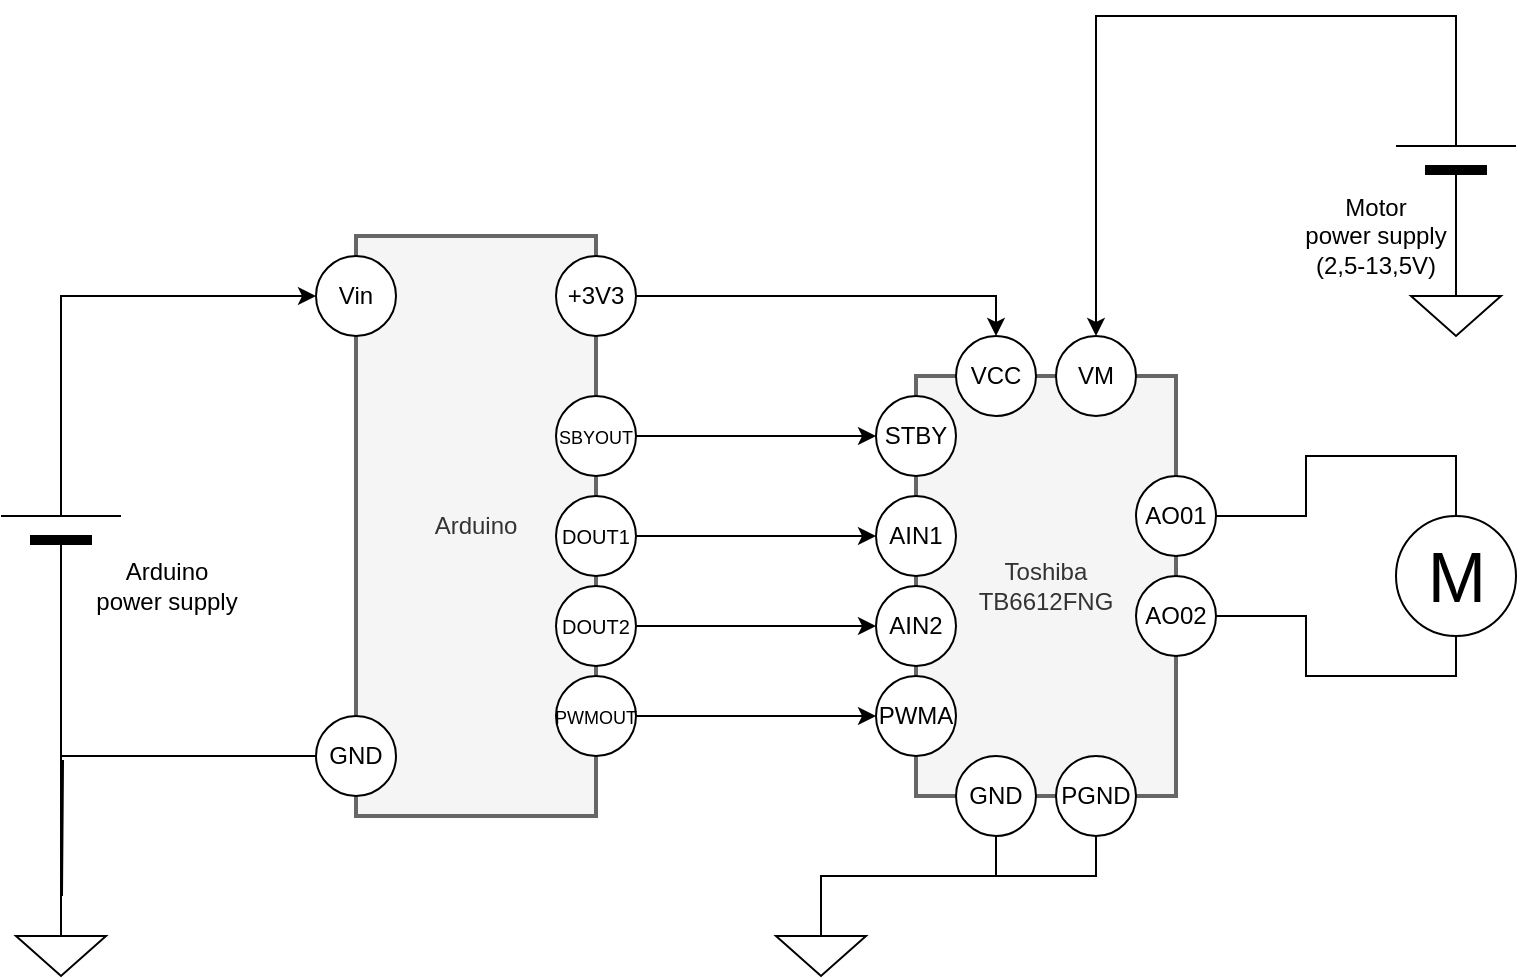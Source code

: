 <mxfile version="14.2.4" type="device"><diagram name="Page-1" id="7e0a89b8-554c-2b80-1dc8-d5c74ca68de4"><mxGraphModel dx="539" dy="460" grid="1" gridSize="10" guides="1" tooltips="1" connect="1" arrows="1" fold="1" page="1" pageScale="1" pageWidth="1100" pageHeight="850" background="#ffffff" math="0" shadow="0"><root><mxCell id="0"/><mxCell id="1" parent="0"/><mxCell id="1cb643a89b7d889d-9" style="edgeStyle=orthogonalEdgeStyle;rounded=0;html=1;exitX=0;exitY=0.5;exitPerimeter=0;entryX=0;entryY=0.5;entryPerimeter=0;labelBackgroundColor=none;startArrow=none;startFill=0;startSize=5;endArrow=none;endFill=0;endSize=5;jettySize=auto;orthogonalLoop=1;strokeWidth=1;fontFamily=Verdana;fontSize=12" parent="1" edge="1"><mxGeometry relative="1" as="geometry"><Array as="points"><mxPoint x="122" y="300"/><mxPoint x="122" y="170"/></Array><mxPoint x="162" y="170" as="targetPoint"/></mxGeometry></mxCell><mxCell id="TKwMsafQ1Zu7uRFcmI9c-16" style="edgeStyle=orthogonalEdgeStyle;rounded=0;orthogonalLoop=1;jettySize=auto;html=1;exitX=1;exitY=0.5;exitDx=0;exitDy=0;entryX=0;entryY=0.5;entryDx=0;entryDy=0;" parent="1" source="TKwMsafQ1Zu7uRFcmI9c-5" target="TKwMsafQ1Zu7uRFcmI9c-12" edge="1"><mxGeometry relative="1" as="geometry"/></mxCell><mxCell id="TKwMsafQ1Zu7uRFcmI9c-17" style="edgeStyle=orthogonalEdgeStyle;rounded=0;orthogonalLoop=1;jettySize=auto;html=1;exitX=1;exitY=0.5;exitDx=0;exitDy=0;entryX=0;entryY=0.5;entryDx=0;entryDy=0;" parent="1" source="TKwMsafQ1Zu7uRFcmI9c-6" target="TKwMsafQ1Zu7uRFcmI9c-13" edge="1"><mxGeometry relative="1" as="geometry"/></mxCell><mxCell id="TKwMsafQ1Zu7uRFcmI9c-18" style="edgeStyle=orthogonalEdgeStyle;rounded=0;orthogonalLoop=1;jettySize=auto;html=1;exitX=1;exitY=0.5;exitDx=0;exitDy=0;entryX=0;entryY=0.5;entryDx=0;entryDy=0;" parent="1" source="TKwMsafQ1Zu7uRFcmI9c-7" target="TKwMsafQ1Zu7uRFcmI9c-14" edge="1"><mxGeometry relative="1" as="geometry"/></mxCell><mxCell id="TKwMsafQ1Zu7uRFcmI9c-22" style="edgeStyle=orthogonalEdgeStyle;rounded=0;orthogonalLoop=1;jettySize=auto;html=1;exitX=1;exitY=0.5;exitDx=0;exitDy=0;entryX=0.5;entryY=0;entryDx=0;entryDy=0;" parent="1" source="TKwMsafQ1Zu7uRFcmI9c-10" target="TKwMsafQ1Zu7uRFcmI9c-15" edge="1"><mxGeometry relative="1" as="geometry"/></mxCell><mxCell id="TKwMsafQ1Zu7uRFcmI9c-44" style="edgeStyle=orthogonalEdgeStyle;rounded=0;orthogonalLoop=1;jettySize=auto;html=1;exitX=0;exitY=0.5;exitDx=0;exitDy=0;entryX=0.5;entryY=0;entryDx=0;entryDy=0;entryPerimeter=0;endArrow=none;endFill=0;" parent="1" source="TKwMsafQ1Zu7uRFcmI9c-11" target="TKwMsafQ1Zu7uRFcmI9c-27" edge="1"><mxGeometry relative="1" as="geometry"/></mxCell><mxCell id="TKwMsafQ1Zu7uRFcmI9c-27" value="" style="pointerEvents=1;verticalLabelPosition=bottom;shadow=0;dashed=0;align=center;html=1;verticalAlign=top;shape=mxgraph.electrical.signal_sources.signal_ground;" parent="1" vertex="1"><mxGeometry x="60" y="560" width="45" height="30" as="geometry"/></mxCell><mxCell id="TKwMsafQ1Zu7uRFcmI9c-42" style="edgeStyle=orthogonalEdgeStyle;rounded=0;orthogonalLoop=1;jettySize=auto;html=1;exitX=0.5;exitY=1;exitDx=0;exitDy=0;entryX=0.5;entryY=0;entryDx=0;entryDy=0;entryPerimeter=0;endArrow=none;endFill=0;" parent="1" source="TKwMsafQ1Zu7uRFcmI9c-32" target="TKwMsafQ1Zu7uRFcmI9c-34" edge="1"><mxGeometry relative="1" as="geometry"/></mxCell><mxCell id="TKwMsafQ1Zu7uRFcmI9c-43" style="edgeStyle=orthogonalEdgeStyle;rounded=0;orthogonalLoop=1;jettySize=auto;html=1;exitX=0.5;exitY=1;exitDx=0;exitDy=0;entryX=0.5;entryY=0;entryDx=0;entryDy=0;entryPerimeter=0;endArrow=none;endFill=0;" parent="1" source="TKwMsafQ1Zu7uRFcmI9c-33" target="TKwMsafQ1Zu7uRFcmI9c-34" edge="1"><mxGeometry relative="1" as="geometry"/></mxCell><mxCell id="TKwMsafQ1Zu7uRFcmI9c-34" value="" style="pointerEvents=1;verticalLabelPosition=bottom;shadow=0;dashed=0;align=center;html=1;verticalAlign=top;shape=mxgraph.electrical.signal_sources.signal_ground;" parent="1" vertex="1"><mxGeometry x="440" y="560" width="45" height="30" as="geometry"/></mxCell><mxCell id="TKwMsafQ1Zu7uRFcmI9c-52" style="edgeStyle=orthogonalEdgeStyle;rounded=0;orthogonalLoop=1;jettySize=auto;html=1;exitX=1;exitY=0.5;exitDx=0;exitDy=0;entryX=0.5;entryY=0;entryDx=0;entryDy=0;endArrow=none;endFill=0;" parent="1" source="TKwMsafQ1Zu7uRFcmI9c-45" target="TKwMsafQ1Zu7uRFcmI9c-47" edge="1"><mxGeometry relative="1" as="geometry"><Array as="points"><mxPoint x="705" y="360"/><mxPoint x="705" y="330"/><mxPoint x="780" y="330"/></Array></mxGeometry></mxCell><mxCell id="TKwMsafQ1Zu7uRFcmI9c-51" style="edgeStyle=orthogonalEdgeStyle;rounded=0;orthogonalLoop=1;jettySize=auto;html=1;exitX=1;exitY=0.5;exitDx=0;exitDy=0;entryX=0.5;entryY=1;entryDx=0;entryDy=0;endArrow=none;endFill=0;" parent="1" source="TKwMsafQ1Zu7uRFcmI9c-46" target="TKwMsafQ1Zu7uRFcmI9c-47" edge="1"><mxGeometry relative="1" as="geometry"/></mxCell><mxCell id="TKwMsafQ1Zu7uRFcmI9c-47" value="M" style="verticalLabelPosition=middle;shadow=0;dashed=0;align=center;html=1;verticalAlign=middle;strokeWidth=1;shape=ellipse;aspect=fixed;fontSize=35;" parent="1" vertex="1"><mxGeometry x="750" y="360" width="60" height="60" as="geometry"/></mxCell><mxCell id="TKwMsafQ1Zu7uRFcmI9c-54" style="edgeStyle=orthogonalEdgeStyle;rounded=0;orthogonalLoop=1;jettySize=auto;html=1;exitX=1;exitY=0.5;exitDx=0;exitDy=0;exitPerimeter=0;entryX=0;entryY=0.5;entryDx=0;entryDy=0;endArrow=classic;endFill=1;" parent="1" source="TKwMsafQ1Zu7uRFcmI9c-53" target="TKwMsafQ1Zu7uRFcmI9c-9" edge="1"><mxGeometry relative="1" as="geometry"/></mxCell><mxCell id="TKwMsafQ1Zu7uRFcmI9c-56" style="edgeStyle=orthogonalEdgeStyle;rounded=0;orthogonalLoop=1;jettySize=auto;html=1;exitX=0;exitY=0.5;exitDx=0;exitDy=0;exitPerimeter=0;endArrow=none;endFill=0;" parent="1" source="TKwMsafQ1Zu7uRFcmI9c-53" edge="1"><mxGeometry relative="1" as="geometry"><mxPoint x="83" y="550" as="targetPoint"/></mxGeometry></mxCell><mxCell id="TKwMsafQ1Zu7uRFcmI9c-53" value="" style="verticalLabelPosition=bottom;shadow=0;dashed=0;align=center;fillColor=#000000;html=1;verticalAlign=top;strokeWidth=1;shape=mxgraph.electrical.miscellaneous.monocell_battery;rotation=-90;" parent="1" vertex="1"><mxGeometry x="32.5" y="335" width="100" height="60" as="geometry"/></mxCell><mxCell id="IuDo7kuR5j_shTP8PGwa-4" style="edgeStyle=orthogonalEdgeStyle;rounded=0;orthogonalLoop=1;jettySize=auto;html=1;exitX=1;exitY=0.5;exitDx=0;exitDy=0;exitPerimeter=0;entryX=0.5;entryY=0;entryDx=0;entryDy=0;" parent="1" source="IuDo7kuR5j_shTP8PGwa-3" target="TKwMsafQ1Zu7uRFcmI9c-30" edge="1"><mxGeometry relative="1" as="geometry"/></mxCell><mxCell id="IuDo7kuR5j_shTP8PGwa-6" style="edgeStyle=orthogonalEdgeStyle;rounded=0;orthogonalLoop=1;jettySize=auto;html=1;exitX=0;exitY=0.5;exitDx=0;exitDy=0;exitPerimeter=0;entryX=0.5;entryY=0;entryDx=0;entryDy=0;entryPerimeter=0;endArrow=none;endFill=0;" parent="1" source="IuDo7kuR5j_shTP8PGwa-3" target="IuDo7kuR5j_shTP8PGwa-5" edge="1"><mxGeometry relative="1" as="geometry"/></mxCell><mxCell id="IuDo7kuR5j_shTP8PGwa-3" value="" style="verticalLabelPosition=bottom;shadow=0;dashed=0;align=center;fillColor=#000000;html=1;verticalAlign=top;strokeWidth=1;shape=mxgraph.electrical.miscellaneous.monocell_battery;rotation=-90;" parent="1" vertex="1"><mxGeometry x="730" y="150" width="100" height="60" as="geometry"/></mxCell><mxCell id="IuDo7kuR5j_shTP8PGwa-5" value="" style="pointerEvents=1;verticalLabelPosition=bottom;shadow=0;dashed=0;align=center;html=1;verticalAlign=top;shape=mxgraph.electrical.signal_sources.signal_ground;" parent="1" vertex="1"><mxGeometry x="757.5" y="240" width="45" height="30" as="geometry"/></mxCell><mxCell id="IuDo7kuR5j_shTP8PGwa-7" value="Motor&lt;br&gt;power supply&lt;br&gt;(2,5-13,5V)" style="text;html=1;strokeColor=none;fillColor=none;align=center;verticalAlign=middle;whiteSpace=wrap;rounded=0;" parent="1" vertex="1"><mxGeometry x="700" y="210" width="80" height="20" as="geometry"/></mxCell><mxCell id="IuDo7kuR5j_shTP8PGwa-9" value="Arduino&lt;br&gt;power supply" style="text;html=1;align=center;verticalAlign=middle;resizable=0;points=[];autosize=1;" parent="1" vertex="1"><mxGeometry x="90" y="380" width="90" height="30" as="geometry"/></mxCell><mxCell id="IuDo7kuR5j_shTP8PGwa-10" value="" style="group" parent="1" vertex="1" connectable="0"><mxGeometry x="210" y="220" width="160" height="290" as="geometry"/></mxCell><mxCell id="TKwMsafQ1Zu7uRFcmI9c-3" value="Arduino" style="rounded=0;whiteSpace=wrap;html=1;fillColor=#f5f5f5;strokeColor=#666666;fontColor=#333333;strokeWidth=2;" parent="IuDo7kuR5j_shTP8PGwa-10" vertex="1"><mxGeometry x="20" width="120" height="290" as="geometry"/></mxCell><mxCell id="TKwMsafQ1Zu7uRFcmI9c-5" value="&lt;font style=&quot;font-size: 10px&quot;&gt;DOUT1&lt;/font&gt;" style="ellipse;whiteSpace=wrap;html=1;aspect=fixed;" parent="IuDo7kuR5j_shTP8PGwa-10" vertex="1"><mxGeometry x="120" y="130" width="40" height="40" as="geometry"/></mxCell><mxCell id="TKwMsafQ1Zu7uRFcmI9c-6" value="&lt;font style=&quot;font-size: 10px&quot;&gt;DOUT2&lt;/font&gt;" style="ellipse;whiteSpace=wrap;html=1;aspect=fixed;" parent="IuDo7kuR5j_shTP8PGwa-10" vertex="1"><mxGeometry x="120" y="175" width="40" height="40" as="geometry"/></mxCell><mxCell id="TKwMsafQ1Zu7uRFcmI9c-7" value="&lt;font style=&quot;font-size: 9px&quot;&gt;PWMOUT&lt;/font&gt;" style="ellipse;whiteSpace=wrap;html=1;aspect=fixed;" parent="IuDo7kuR5j_shTP8PGwa-10" vertex="1"><mxGeometry x="120" y="220" width="40" height="40" as="geometry"/></mxCell><mxCell id="TKwMsafQ1Zu7uRFcmI9c-9" value="Vin" style="ellipse;whiteSpace=wrap;html=1;aspect=fixed;" parent="IuDo7kuR5j_shTP8PGwa-10" vertex="1"><mxGeometry y="10" width="40" height="40" as="geometry"/></mxCell><mxCell id="TKwMsafQ1Zu7uRFcmI9c-10" value="+3V3" style="ellipse;whiteSpace=wrap;html=1;aspect=fixed;" parent="IuDo7kuR5j_shTP8PGwa-10" vertex="1"><mxGeometry x="120" y="10" width="40" height="40" as="geometry"/></mxCell><mxCell id="TKwMsafQ1Zu7uRFcmI9c-11" value="GND" style="ellipse;whiteSpace=wrap;html=1;aspect=fixed;" parent="IuDo7kuR5j_shTP8PGwa-10" vertex="1"><mxGeometry y="240" width="40" height="40" as="geometry"/></mxCell><mxCell id="NLHNzwdYAt5XtpeRAj9y-1" value="&lt;font style=&quot;font-size: 9px&quot;&gt;SBYOUT&lt;/font&gt;" style="ellipse;whiteSpace=wrap;html=1;aspect=fixed;" vertex="1" parent="IuDo7kuR5j_shTP8PGwa-10"><mxGeometry x="120" y="80" width="40" height="40" as="geometry"/></mxCell><mxCell id="IuDo7kuR5j_shTP8PGwa-11" value="" style="group" parent="1" vertex="1" connectable="0"><mxGeometry x="490" y="270" width="170" height="250" as="geometry"/></mxCell><mxCell id="TKwMsafQ1Zu7uRFcmI9c-4" value="Toshiba&lt;br&gt;TB6612FNG" style="rounded=0;whiteSpace=wrap;html=1;fillColor=#f5f5f5;strokeColor=#666666;fontColor=#333333;strokeWidth=2;" parent="IuDo7kuR5j_shTP8PGwa-11" vertex="1"><mxGeometry x="20" y="20" width="130" height="210" as="geometry"/></mxCell><mxCell id="TKwMsafQ1Zu7uRFcmI9c-12" value="AIN1" style="ellipse;whiteSpace=wrap;html=1;aspect=fixed;" parent="IuDo7kuR5j_shTP8PGwa-11" vertex="1"><mxGeometry y="80" width="40" height="40" as="geometry"/></mxCell><mxCell id="TKwMsafQ1Zu7uRFcmI9c-13" value="AIN2" style="ellipse;whiteSpace=wrap;html=1;aspect=fixed;" parent="IuDo7kuR5j_shTP8PGwa-11" vertex="1"><mxGeometry y="125" width="40" height="40" as="geometry"/></mxCell><mxCell id="TKwMsafQ1Zu7uRFcmI9c-14" value="PWMA" style="ellipse;whiteSpace=wrap;html=1;aspect=fixed;" parent="IuDo7kuR5j_shTP8PGwa-11" vertex="1"><mxGeometry y="170" width="40" height="40" as="geometry"/></mxCell><mxCell id="TKwMsafQ1Zu7uRFcmI9c-15" value="VCC" style="ellipse;whiteSpace=wrap;html=1;aspect=fixed;" parent="IuDo7kuR5j_shTP8PGwa-11" vertex="1"><mxGeometry x="40" width="40" height="40" as="geometry"/></mxCell><mxCell id="TKwMsafQ1Zu7uRFcmI9c-30" value="VM" style="ellipse;whiteSpace=wrap;html=1;aspect=fixed;" parent="IuDo7kuR5j_shTP8PGwa-11" vertex="1"><mxGeometry x="90" width="40" height="40" as="geometry"/></mxCell><mxCell id="TKwMsafQ1Zu7uRFcmI9c-31" value="STBY" style="ellipse;whiteSpace=wrap;html=1;aspect=fixed;" parent="IuDo7kuR5j_shTP8PGwa-11" vertex="1"><mxGeometry y="30" width="40" height="40" as="geometry"/></mxCell><mxCell id="TKwMsafQ1Zu7uRFcmI9c-32" value="GND" style="ellipse;whiteSpace=wrap;html=1;aspect=fixed;" parent="IuDo7kuR5j_shTP8PGwa-11" vertex="1"><mxGeometry x="40" y="210" width="40" height="40" as="geometry"/></mxCell><mxCell id="TKwMsafQ1Zu7uRFcmI9c-33" value="PGND" style="ellipse;whiteSpace=wrap;html=1;aspect=fixed;" parent="IuDo7kuR5j_shTP8PGwa-11" vertex="1"><mxGeometry x="90" y="210" width="40" height="40" as="geometry"/></mxCell><mxCell id="TKwMsafQ1Zu7uRFcmI9c-45" value="AO01" style="ellipse;whiteSpace=wrap;html=1;aspect=fixed;" parent="IuDo7kuR5j_shTP8PGwa-11" vertex="1"><mxGeometry x="130" y="70" width="40" height="40" as="geometry"/></mxCell><mxCell id="TKwMsafQ1Zu7uRFcmI9c-46" value="AO02" style="ellipse;whiteSpace=wrap;html=1;aspect=fixed;" parent="IuDo7kuR5j_shTP8PGwa-11" vertex="1"><mxGeometry x="130" y="120" width="40" height="40" as="geometry"/></mxCell><mxCell id="MYGROtPMWpTAozQmyX9x-1" style="edgeStyle=orthogonalEdgeStyle;rounded=0;orthogonalLoop=1;jettySize=auto;html=1;exitX=1;exitY=0.5;exitDx=0;exitDy=0;entryX=0;entryY=0.5;entryDx=0;entryDy=0;" parent="1" source="NLHNzwdYAt5XtpeRAj9y-1" target="TKwMsafQ1Zu7uRFcmI9c-31" edge="1"><mxGeometry relative="1" as="geometry"><Array as="points"><mxPoint x="410" y="320"/><mxPoint x="410" y="320"/></Array></mxGeometry></mxCell></root></mxGraphModel></diagram></mxfile>